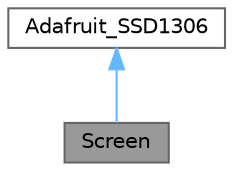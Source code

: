 digraph "Screen"
{
 // LATEX_PDF_SIZE
  bgcolor="transparent";
  edge [fontname=Helvetica,fontsize=10,labelfontname=Helvetica,labelfontsize=10];
  node [fontname=Helvetica,fontsize=10,shape=box,height=0.2,width=0.4];
  Node1 [id="Node000001",label="Screen",height=0.2,width=0.4,color="gray40", fillcolor="grey60", style="filled", fontcolor="black",tooltip="A class to manage the OLED screen using Adafruit_SSD1306 library."];
  Node2 -> Node1 [id="edge3_Node000001_Node000002",dir="back",color="steelblue1",style="solid",tooltip=" "];
  Node2 [id="Node000002",label="Adafruit_SSD1306",height=0.2,width=0.4,color="gray40", fillcolor="white", style="filled",tooltip=" "];
}
